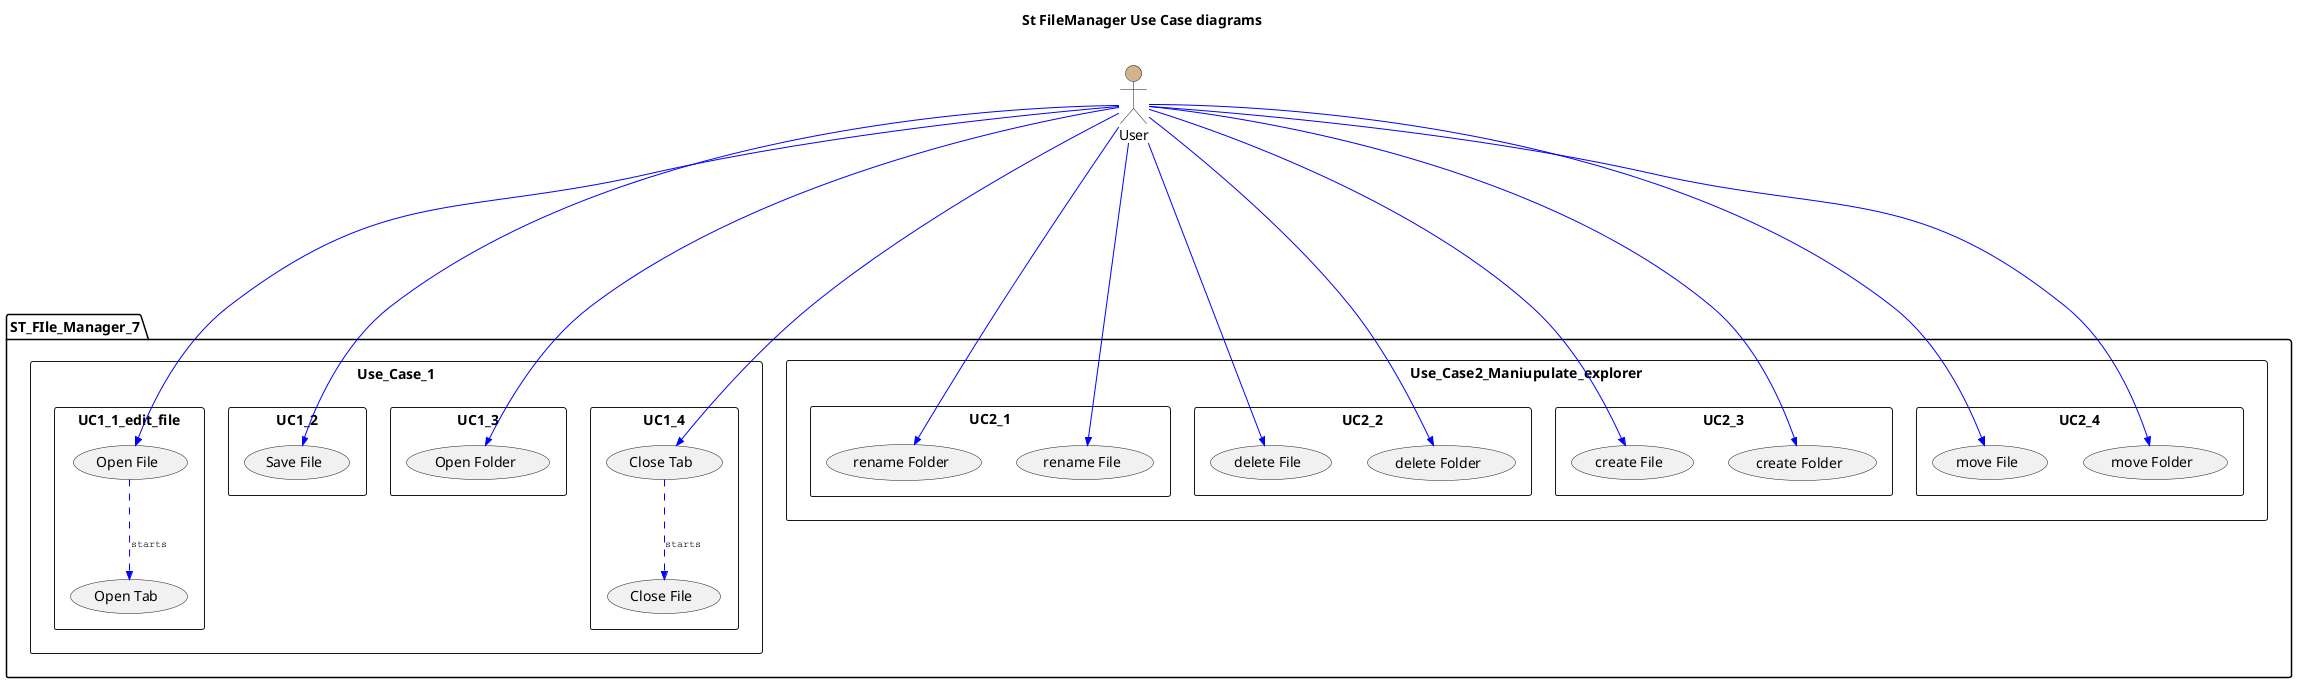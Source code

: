 @startuml
'!include ../../plantuml-styles/plantuml-ae.iuml

skinparam Shadowing false

skinparam ArrowFontStyle normal
skinparam ArrowFontName Courier
skinparam ArrowFontSize 10

title St FileManager Use Case diagrams\n


:User:           as U        #tan
package ST_FIle_Manager_7{
rectangle Use_Case_1 {
    
    rectangle UC1_1_edit_file {
    :U: -[#blue]->> (Open File)
    (Open File) -[#blue].>> (Open Tab) : starts
    }
    rectangle UC1_2 {
        :U: -[#blue]->> (Save File)
    }
    rectangle UC1_3 {
        :U: -[#blue]->> (Open Folder)
    }
    rectangle UC1_4 {
        :U: -[#blue]->> (Close Tab)
        (Close Tab) -[#blue].>> (Close File) : starts
    }
}
rectangle Use_Case2_Maniupulate_explorer {
    rectangle UC2_1 {
        :U: -[#blue]--->> (rename Folder)
        :U: -[#blue]--->> (rename File)
    }
    rectangle UC2_2 {
        :U: -[#blue]--->> (delete File)
        :U: -[#blue]--->> (delete Folder)
    }
    rectangle UC2_3 {
        :U: -[#blue]--->> (create File)
        :U: -[#blue]--->> (create Folder)
    }
    rectangle UC2_4 {
    :U: -[#blue]--->> (move File)
    :U: -[#blue]--->> (move Folder)
    }
}
}